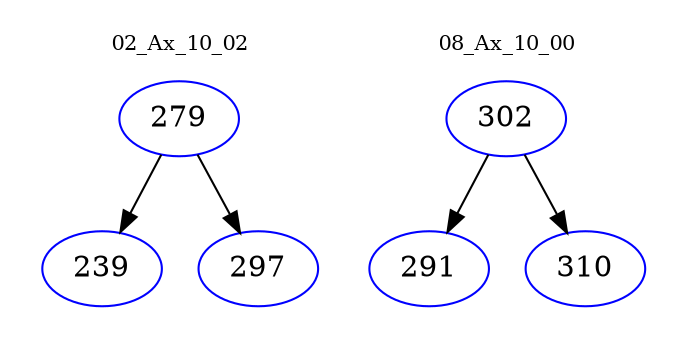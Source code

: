 digraph{
subgraph cluster_0 {
color = white
label = "02_Ax_10_02";
fontsize=10;
T0_279 [label="279", color="blue"]
T0_279 -> T0_239 [color="black"]
T0_239 [label="239", color="blue"]
T0_279 -> T0_297 [color="black"]
T0_297 [label="297", color="blue"]
}
subgraph cluster_1 {
color = white
label = "08_Ax_10_00";
fontsize=10;
T1_302 [label="302", color="blue"]
T1_302 -> T1_291 [color="black"]
T1_291 [label="291", color="blue"]
T1_302 -> T1_310 [color="black"]
T1_310 [label="310", color="blue"]
}
}

